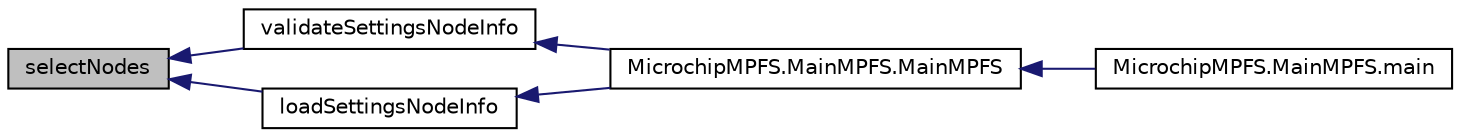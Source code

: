 digraph "selectNodes"
{
  edge [fontname="Helvetica",fontsize="10",labelfontname="Helvetica",labelfontsize="10"];
  node [fontname="Helvetica",fontsize="10",shape=record];
  rankdir="LR";
  Node1 [label="selectNodes",height=0.2,width=0.4,color="black", fillcolor="grey75", style="filled", fontcolor="black"];
  Node1 -> Node2 [dir="back",color="midnightblue",fontsize="10",style="solid"];
  Node2 [label="validateSettingsNodeInfo",height=0.2,width=0.4,color="black", fillcolor="white", style="filled",URL="$class_microchip_m_p_f_s_1_1xml_interface.html#a94855324cee6a000bb4b527f4ec21ef4"];
  Node2 -> Node3 [dir="back",color="midnightblue",fontsize="10",style="solid"];
  Node3 [label="MicrochipMPFS.MainMPFS.MainMPFS",height=0.2,width=0.4,color="black", fillcolor="white", style="filled",URL="$class_microchip_m_p_f_s_1_1_main_m_p_f_s.html#a90442339f2be472c5eaa68c0834837b1"];
  Node3 -> Node4 [dir="back",color="midnightblue",fontsize="10",style="solid"];
  Node4 [label="MicrochipMPFS.MainMPFS.main",height=0.2,width=0.4,color="black", fillcolor="white", style="filled",URL="$class_microchip_m_p_f_s_1_1_main_m_p_f_s.html#a75988cf84fc6ee7a2ebff36e363021aa"];
  Node1 -> Node5 [dir="back",color="midnightblue",fontsize="10",style="solid"];
  Node5 [label="loadSettingsNodeInfo",height=0.2,width=0.4,color="black", fillcolor="white", style="filled",URL="$class_microchip_m_p_f_s_1_1xml_interface.html#a8d99bb7eb1df1c831271fd7bc0088e9e"];
  Node5 -> Node3 [dir="back",color="midnightblue",fontsize="10",style="solid"];
}
